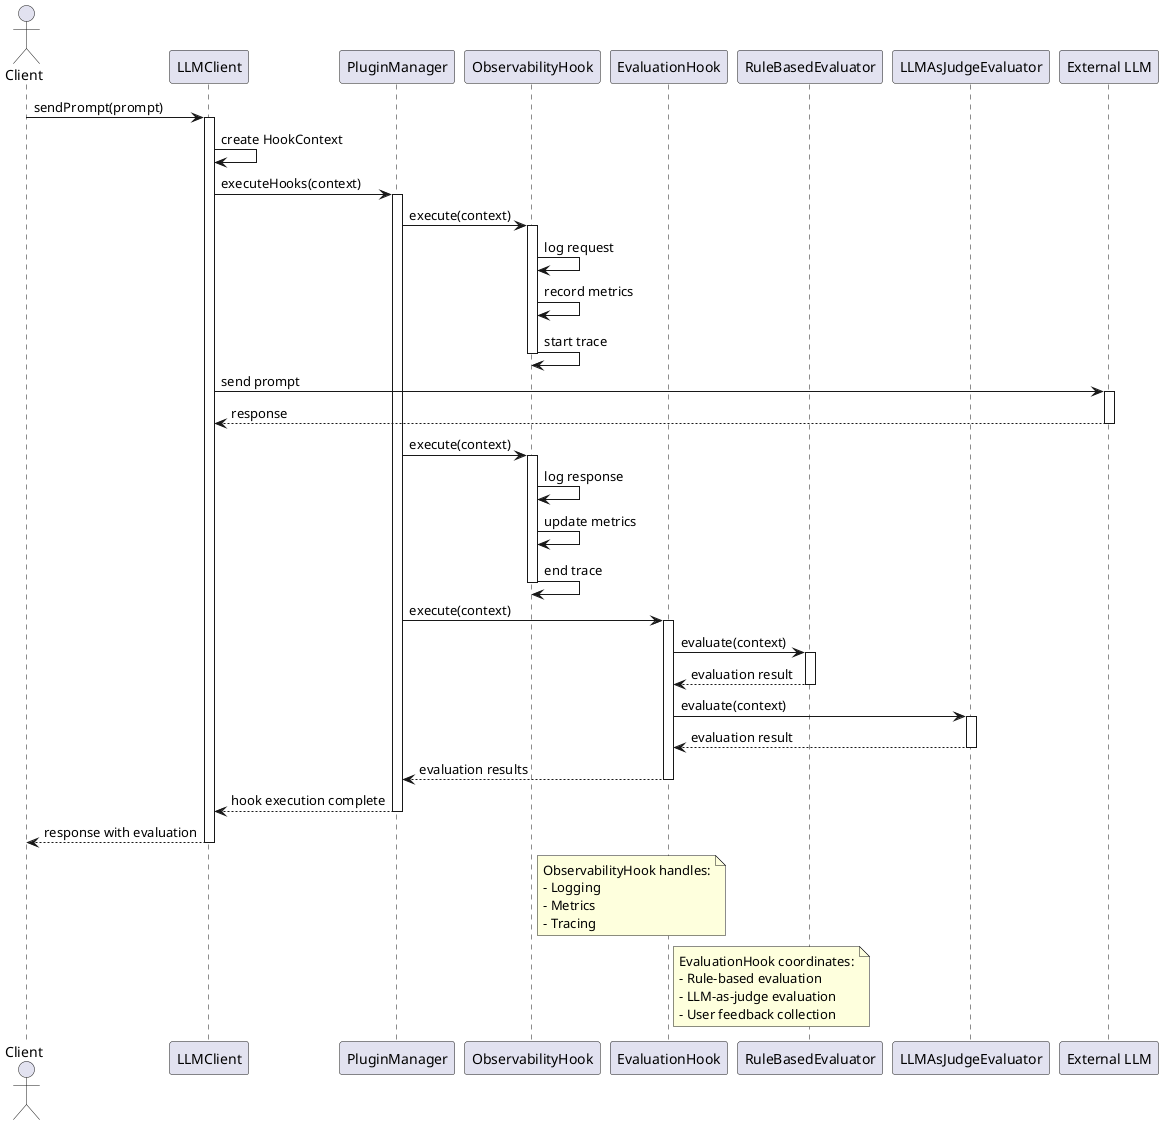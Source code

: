 @startuml

actor Client
participant "LLMClient" as LLM
participant "PluginManager" as PM
participant "ObservabilityHook" as OH
participant "EvaluationHook" as EH
participant "RuleBasedEvaluator" as RBE
participant "LLMAsJudgeEvaluator" as LJE
participant "External LLM" as ELLM

Client -> LLM: sendPrompt(prompt)
activate LLM

LLM -> LLM: create HookContext
LLM -> PM: executeHooks(context)
activate PM

PM -> OH: execute(context)
activate OH
OH -> OH: log request
OH -> OH: record metrics
OH -> OH: start trace
deactivate OH

LLM -> ELLM: send prompt
activate ELLM
ELLM --> LLM: response
deactivate ELLM

PM -> OH: execute(context)
activate OH
OH -> OH: log response
OH -> OH: update metrics
OH -> OH: end trace
deactivate OH

PM -> EH: execute(context)
activate EH

EH -> RBE: evaluate(context)
activate RBE
RBE --> EH: evaluation result
deactivate RBE

EH -> LJE: evaluate(context)
activate LJE
LJE --> EH: evaluation result
deactivate LJE

EH --> PM: evaluation results
deactivate EH

PM --> LLM: hook execution complete
deactivate PM

LLM --> Client: response with evaluation
deactivate LLM

note right of OH
  ObservabilityHook handles:
  - Logging
  - Metrics
  - Tracing
end note

note right of EH
  EvaluationHook coordinates:
  - Rule-based evaluation
  - LLM-as-judge evaluation
  - User feedback collection
end note

@enduml 